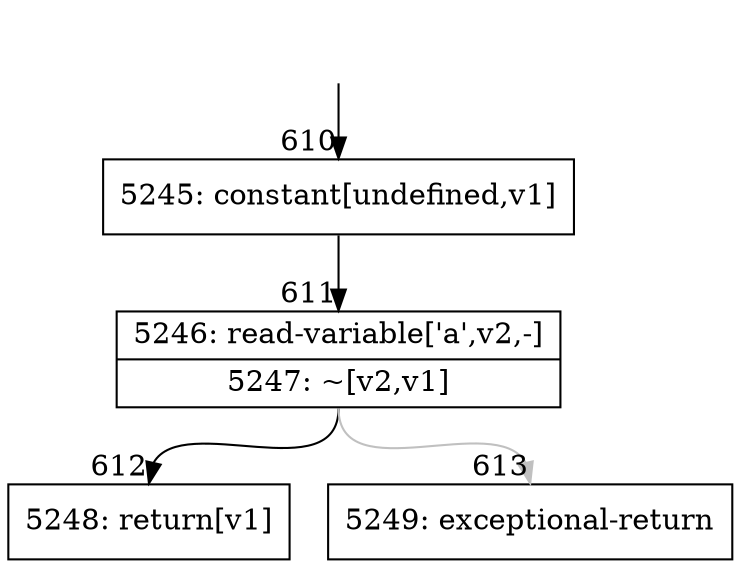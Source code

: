 digraph {
rankdir="TD"
BB_entry22[shape=none,label=""];
BB_entry22 -> BB610 [tailport=s, headport=n, headlabel="    610"]
BB610 [shape=record label="{5245: constant[undefined,v1]}" ] 
BB610 -> BB611 [tailport=s, headport=n, headlabel="      611"]
BB611 [shape=record label="{5246: read-variable['a',v2,-]|5247: ~[v2,v1]}" ] 
BB611 -> BB612 [tailport=s, headport=n, headlabel="      612"]
BB611 -> BB613 [tailport=s, headport=n, color=gray, headlabel="      613"]
BB612 [shape=record label="{5248: return[v1]}" ] 
BB613 [shape=record label="{5249: exceptional-return}" ] 
//#$~ 200
}
